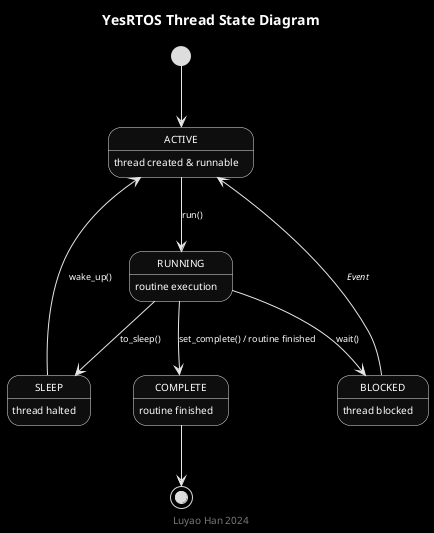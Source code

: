 ' State diagram for YesRTOS Threads
@startuml

'color scheme
skinparam monochrome reverse
skinparam DefaultFontSize 10
skinparam ArrowFontSize 9

'title
title YesRTOS Thread State Diagram

'states
ACTIVE : thread created & runnable
RUNNING: routine execution
BLOCKED: thread blocked
SLEEP: thread halted
COMPLETE: routine finished

'arrows / texts
[*] --> ACTIVE
ACTIVE -d-> RUNNING : run()

RUNNING --> SLEEP : to_sleep()
RUNNING --> BLOCKED : wait()
RUNNING --> COMPLETE : set_complete() / routine finished

SLEEP --> ACTIVE : wake_up()
BLOCKED --> ACTIVE : //Event//

COMPLETE -d-> [*]

'footer
center footer Luyao Han 2024

@enduml